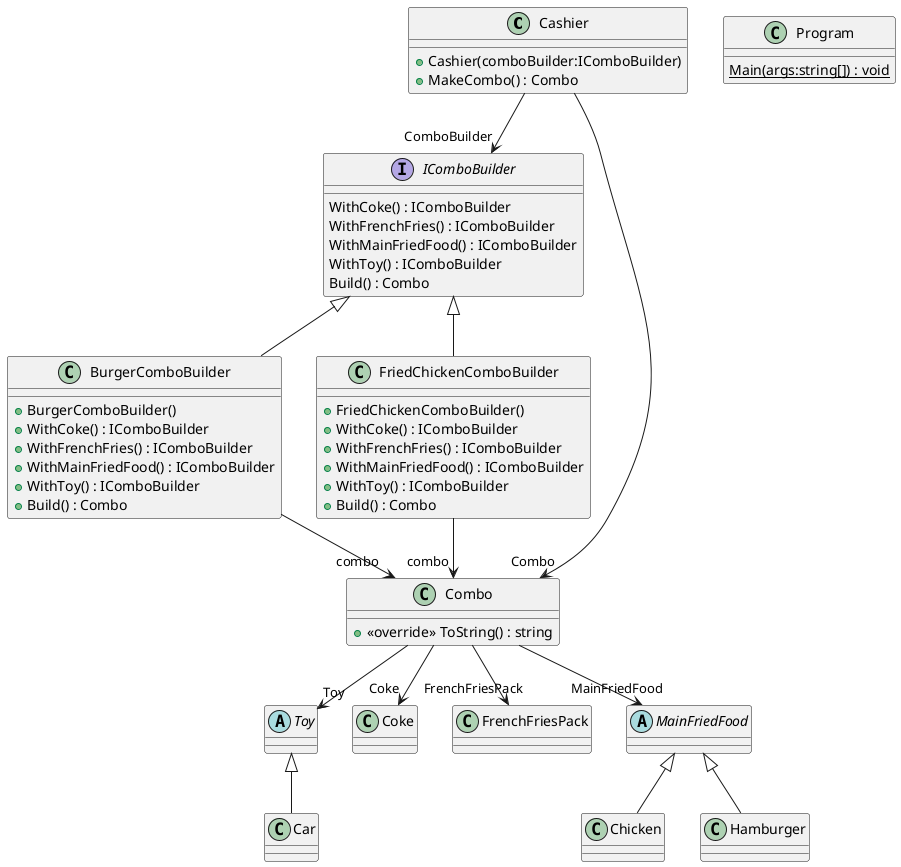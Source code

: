 @startuml
class Cashier {
    + Cashier(comboBuilder:IComboBuilder)
    + MakeCombo() : Combo
}
Cashier --> "ComboBuilder" IComboBuilder
Cashier --> "Combo" Combo
class Program {
    {static} Main(args:string[]) : void
}
class BurgerComboBuilder {
    + BurgerComboBuilder()
    + WithCoke() : IComboBuilder
    + WithFrenchFries() : IComboBuilder
    + WithMainFriedFood() : IComboBuilder
    + WithToy() : IComboBuilder
    + Build() : Combo
}
IComboBuilder <|-- BurgerComboBuilder
BurgerComboBuilder --> "combo" Combo
class FriedChickenComboBuilder {
    + FriedChickenComboBuilder()
    + WithCoke() : IComboBuilder
    + WithFrenchFries() : IComboBuilder
    + WithMainFriedFood() : IComboBuilder
    + WithToy() : IComboBuilder
    + Build() : Combo
}
IComboBuilder <|-- FriedChickenComboBuilder
FriedChickenComboBuilder --> "combo" Combo
interface IComboBuilder {
    WithCoke() : IComboBuilder
    WithFrenchFries() : IComboBuilder
    WithMainFriedFood() : IComboBuilder
    WithToy() : IComboBuilder
    Build() : Combo
}
class Car {
}
Toy <|-- Car
class Coke {
}
class Combo {
    + <<override>> ToString() : string
}
Combo --> "Coke" Coke
Combo --> "Toy" Toy
Combo --> "FrenchFriesPack" FrenchFriesPack
Combo --> "MainFriedFood" MainFriedFood
abstract class Toy {
}
class Chicken {
}
MainFriedFood <|-- Chicken
class FrenchFriesPack {
}
class Hamburger {
}
MainFriedFood <|-- Hamburger
abstract class MainFriedFood {
}
@enduml
